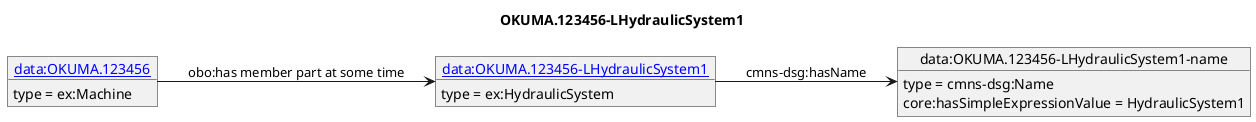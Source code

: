 @startuml
skinparam linetype polyline
left to right direction
title OKUMA.123456-LHydraulicSystem1
object "[[./OKUMA.123456-LHydraulicSystem1.html data:OKUMA.123456-LHydraulicSystem1]]" as o1 {
 type = ex:HydraulicSystem
 }
object "data:OKUMA.123456-LHydraulicSystem1-name" as o2 {
 type = cmns-dsg:Name
 }
object "[[./OKUMA.123456.html data:OKUMA.123456]]" as o3 {
 type = ex:Machine
 }
o1 --> o2 : cmns-dsg:hasName
o2 : core:hasSimpleExpressionValue = HydraulicSystem1
o3 --> o1 : obo:has member part at some time
@enduml
